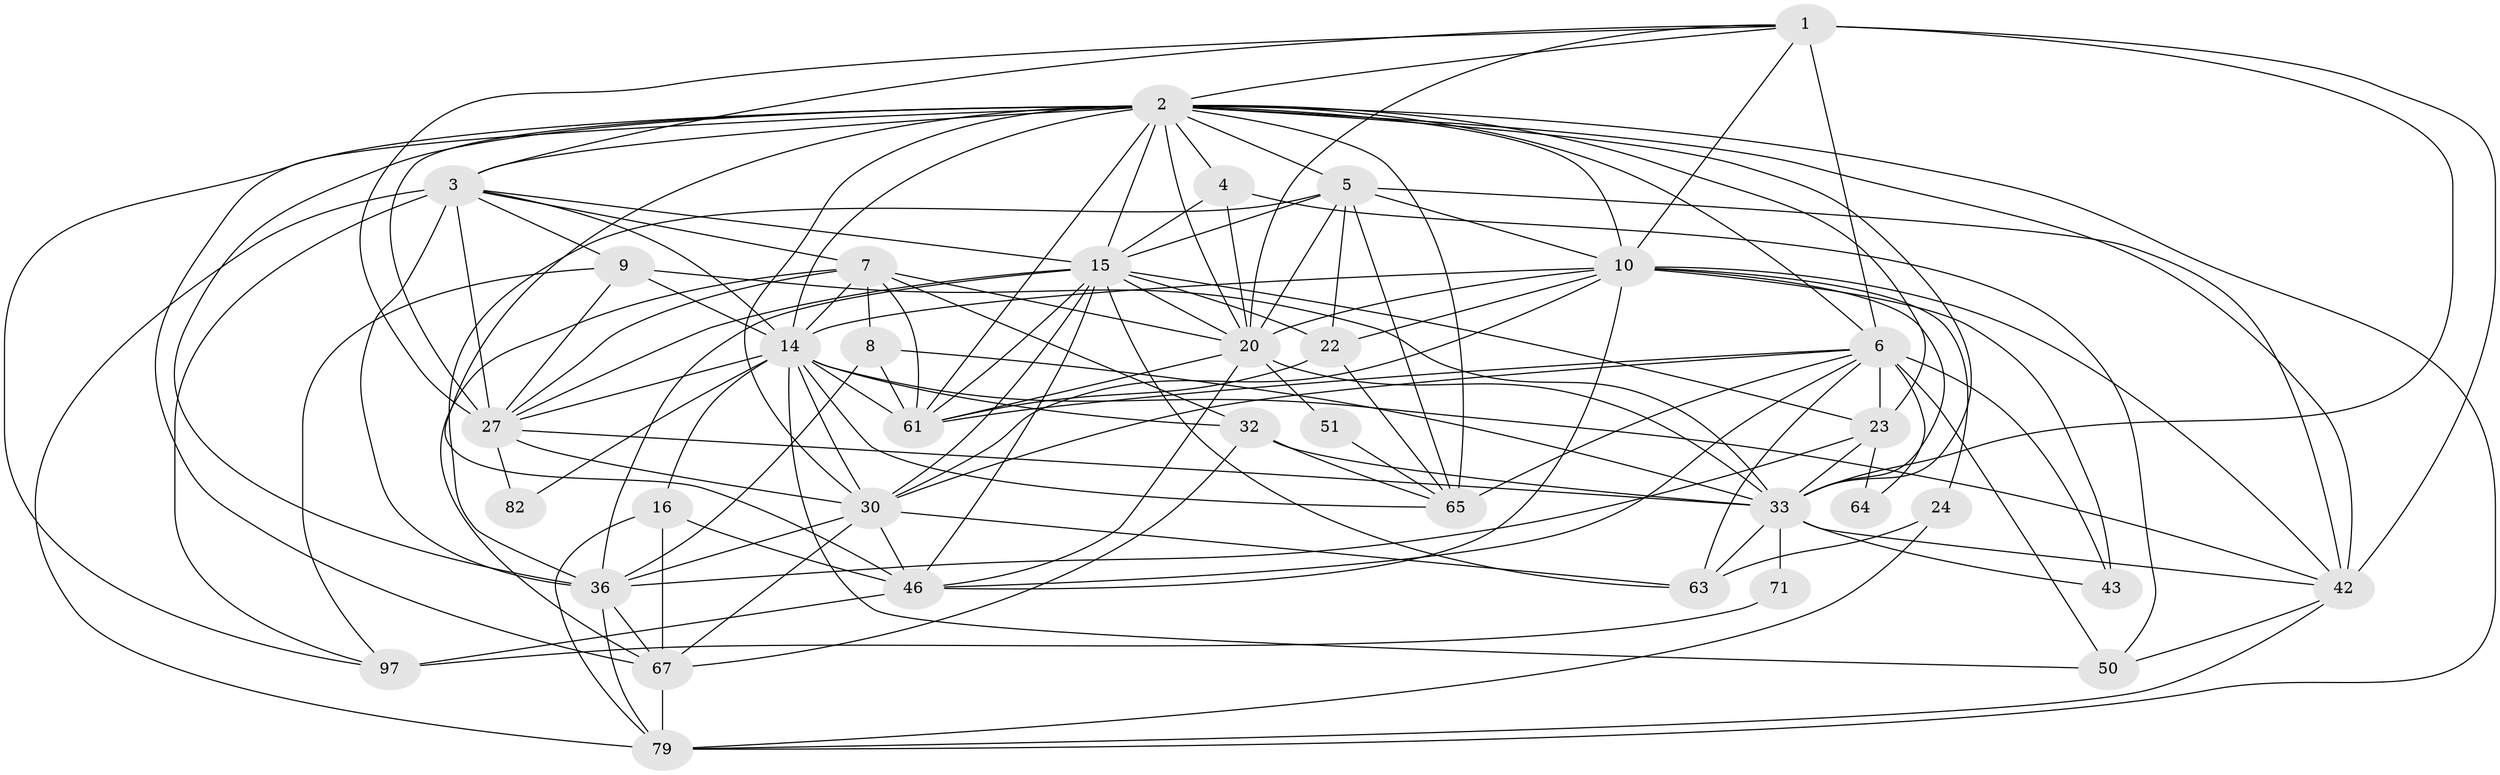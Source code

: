 // original degree distribution, {4: 0.26666666666666666, 5: 0.15833333333333333, 3: 0.25833333333333336, 2: 0.15833333333333333, 7: 0.06666666666666667, 6: 0.075, 8: 0.016666666666666666}
// Generated by graph-tools (version 1.1) at 2025/18/03/04/25 18:18:49]
// undirected, 36 vertices, 132 edges
graph export_dot {
graph [start="1"]
  node [color=gray90,style=filled];
  1 [super="+19"];
  2 [super="+89+11+12+29"];
  3 [super="+31+13"];
  4 [super="+110+103"];
  5 [super="+88+58+93"];
  6 [super="+72+84"];
  7 [super="+47+26"];
  8 [super="+69"];
  9 [super="+25"];
  10 [super="+41+54+104"];
  14 [super="+35+105+106+18+108"];
  15 [super="+39"];
  16 [super="+49+37"];
  20 [super="+53+21+38"];
  22 [super="+34"];
  23 [super="+56"];
  24;
  27 [super="+85+100"];
  30 [super="+80+112"];
  32 [super="+83"];
  33 [super="+75+87"];
  36 [super="+44"];
  42 [super="+52+86+57"];
  43 [super="+45"];
  46 [super="+66+109+60"];
  50;
  51;
  61 [super="+90"];
  63 [super="+76"];
  64;
  65 [super="+92"];
  67 [super="+95"];
  71;
  79 [super="+107"];
  82;
  97 [super="+101"];
  1 -- 6;
  1 -- 42;
  1 -- 10;
  1 -- 2;
  1 -- 3;
  1 -- 33;
  1 -- 27;
  1 -- 20;
  2 -- 46 [weight=2];
  2 -- 67 [weight=2];
  2 -- 10 [weight=3];
  2 -- 5 [weight=2];
  2 -- 33;
  2 -- 4;
  2 -- 36 [weight=2];
  2 -- 14 [weight=2];
  2 -- 79;
  2 -- 27 [weight=2];
  2 -- 61;
  2 -- 42;
  2 -- 3;
  2 -- 65 [weight=4];
  2 -- 20 [weight=2];
  2 -- 97;
  2 -- 6;
  2 -- 15;
  2 -- 23;
  2 -- 30;
  3 -- 79;
  3 -- 97;
  3 -- 9;
  3 -- 36;
  3 -- 7;
  3 -- 14;
  3 -- 15 [weight=2];
  3 -- 27;
  4 -- 15;
  4 -- 50;
  4 -- 20 [weight=3];
  5 -- 22;
  5 -- 10;
  5 -- 42;
  5 -- 15;
  5 -- 36;
  5 -- 65;
  5 -- 20;
  6 -- 46;
  6 -- 64;
  6 -- 50;
  6 -- 23;
  6 -- 63;
  6 -- 30;
  6 -- 43;
  6 -- 65;
  6 -- 61;
  7 -- 14;
  7 -- 67;
  7 -- 61;
  7 -- 32;
  7 -- 27;
  7 -- 20;
  7 -- 8;
  8 -- 36;
  8 -- 33;
  8 -- 61;
  9 -- 33 [weight=2];
  9 -- 14 [weight=2];
  9 -- 97;
  9 -- 27;
  10 -- 30;
  10 -- 46;
  10 -- 24;
  10 -- 43;
  10 -- 14;
  10 -- 20 [weight=2];
  10 -- 33;
  10 -- 42;
  10 -- 22;
  14 -- 32 [weight=2];
  14 -- 82;
  14 -- 27;
  14 -- 50;
  14 -- 30 [weight=2];
  14 -- 16;
  14 -- 65;
  14 -- 42;
  14 -- 61;
  15 -- 36 [weight=2];
  15 -- 22;
  15 -- 23;
  15 -- 61;
  15 -- 30;
  15 -- 63;
  15 -- 20;
  15 -- 27;
  15 -- 46;
  16 -- 46 [weight=2];
  16 -- 79;
  16 -- 67;
  20 -- 46;
  20 -- 33;
  20 -- 51;
  20 -- 61;
  22 -- 61;
  22 -- 65;
  23 -- 64;
  23 -- 33;
  23 -- 36;
  24 -- 63;
  24 -- 79;
  27 -- 82;
  27 -- 33;
  27 -- 30;
  30 -- 67;
  30 -- 36;
  30 -- 46;
  30 -- 63;
  32 -- 33;
  32 -- 67;
  32 -- 65;
  33 -- 71;
  33 -- 63;
  33 -- 42;
  33 -- 43;
  36 -- 79;
  36 -- 67;
  42 -- 79;
  42 -- 50;
  46 -- 97 [weight=2];
  51 -- 65;
  67 -- 79;
  71 -- 97;
}
